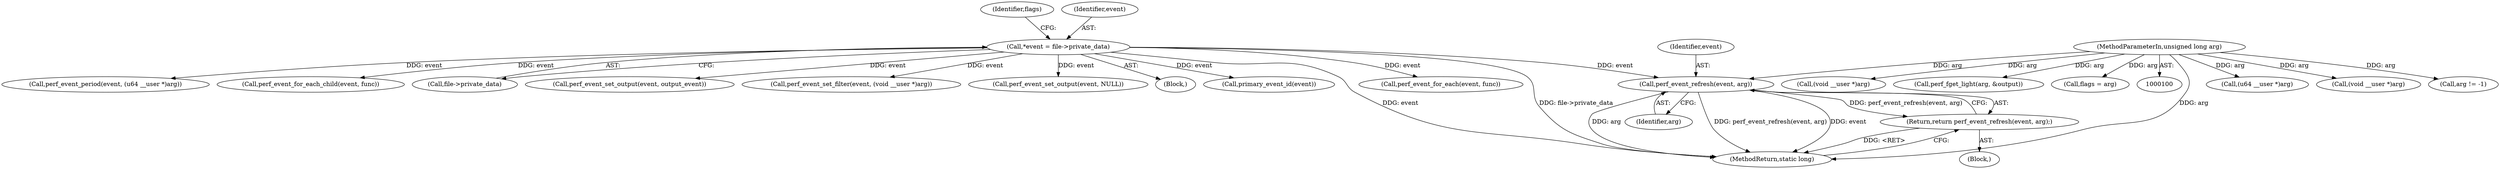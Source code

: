 digraph "1_linux_f63a8daa5812afef4f06c962351687e1ff9ccb2b_9@pointer" {
"1000136" [label="(Call,perf_event_refresh(event, arg))"];
"1000106" [label="(Call,*event = file->private_data)"];
"1000103" [label="(MethodParameterIn,unsigned long arg)"];
"1000135" [label="(Return,return perf_event_refresh(event, arg);)"];
"1000143" [label="(Call,(u64 __user *)arg)"];
"1000226" [label="(Call,perf_event_for_each(event, func))"];
"1000114" [label="(Identifier,flags)"];
"1000137" [label="(Identifier,event)"];
"1000141" [label="(Call,perf_event_period(event, (u64 __user *)arg))"];
"1000118" [label="(Block,)"];
"1000155" [label="(Call,(void __user *)arg)"];
"1000230" [label="(Call,perf_event_for_each_child(event, func))"];
"1000171" [label="(Call,arg != -1)"];
"1000138" [label="(Identifier,arg)"];
"1000108" [label="(Call,file->private_data)"];
"1000197" [label="(Call,perf_event_set_output(event, output_event))"];
"1000213" [label="(Call,perf_event_set_filter(event, (void __user *)arg))"];
"1000107" [label="(Identifier,event)"];
"1000135" [label="(Return,return perf_event_refresh(event, arg);)"];
"1000103" [label="(MethodParameterIn,unsigned long arg)"];
"1000106" [label="(Call,*event = file->private_data)"];
"1000235" [label="(MethodReturn,static long)"];
"1000215" [label="(Call,(void __user *)arg)"];
"1000206" [label="(Call,perf_event_set_output(event, NULL))"];
"1000180" [label="(Call,perf_fget_light(arg, &output))"];
"1000113" [label="(Call,flags = arg)"];
"1000104" [label="(Block,)"];
"1000151" [label="(Call,primary_event_id(event))"];
"1000136" [label="(Call,perf_event_refresh(event, arg))"];
"1000136" -> "1000135"  [label="AST: "];
"1000136" -> "1000138"  [label="CFG: "];
"1000137" -> "1000136"  [label="AST: "];
"1000138" -> "1000136"  [label="AST: "];
"1000135" -> "1000136"  [label="CFG: "];
"1000136" -> "1000235"  [label="DDG: arg"];
"1000136" -> "1000235"  [label="DDG: perf_event_refresh(event, arg)"];
"1000136" -> "1000235"  [label="DDG: event"];
"1000136" -> "1000135"  [label="DDG: perf_event_refresh(event, arg)"];
"1000106" -> "1000136"  [label="DDG: event"];
"1000103" -> "1000136"  [label="DDG: arg"];
"1000106" -> "1000104"  [label="AST: "];
"1000106" -> "1000108"  [label="CFG: "];
"1000107" -> "1000106"  [label="AST: "];
"1000108" -> "1000106"  [label="AST: "];
"1000114" -> "1000106"  [label="CFG: "];
"1000106" -> "1000235"  [label="DDG: file->private_data"];
"1000106" -> "1000235"  [label="DDG: event"];
"1000106" -> "1000141"  [label="DDG: event"];
"1000106" -> "1000151"  [label="DDG: event"];
"1000106" -> "1000197"  [label="DDG: event"];
"1000106" -> "1000206"  [label="DDG: event"];
"1000106" -> "1000213"  [label="DDG: event"];
"1000106" -> "1000226"  [label="DDG: event"];
"1000106" -> "1000230"  [label="DDG: event"];
"1000103" -> "1000100"  [label="AST: "];
"1000103" -> "1000235"  [label="DDG: arg"];
"1000103" -> "1000113"  [label="DDG: arg"];
"1000103" -> "1000143"  [label="DDG: arg"];
"1000103" -> "1000155"  [label="DDG: arg"];
"1000103" -> "1000171"  [label="DDG: arg"];
"1000103" -> "1000180"  [label="DDG: arg"];
"1000103" -> "1000215"  [label="DDG: arg"];
"1000135" -> "1000118"  [label="AST: "];
"1000235" -> "1000135"  [label="CFG: "];
"1000135" -> "1000235"  [label="DDG: <RET>"];
}
